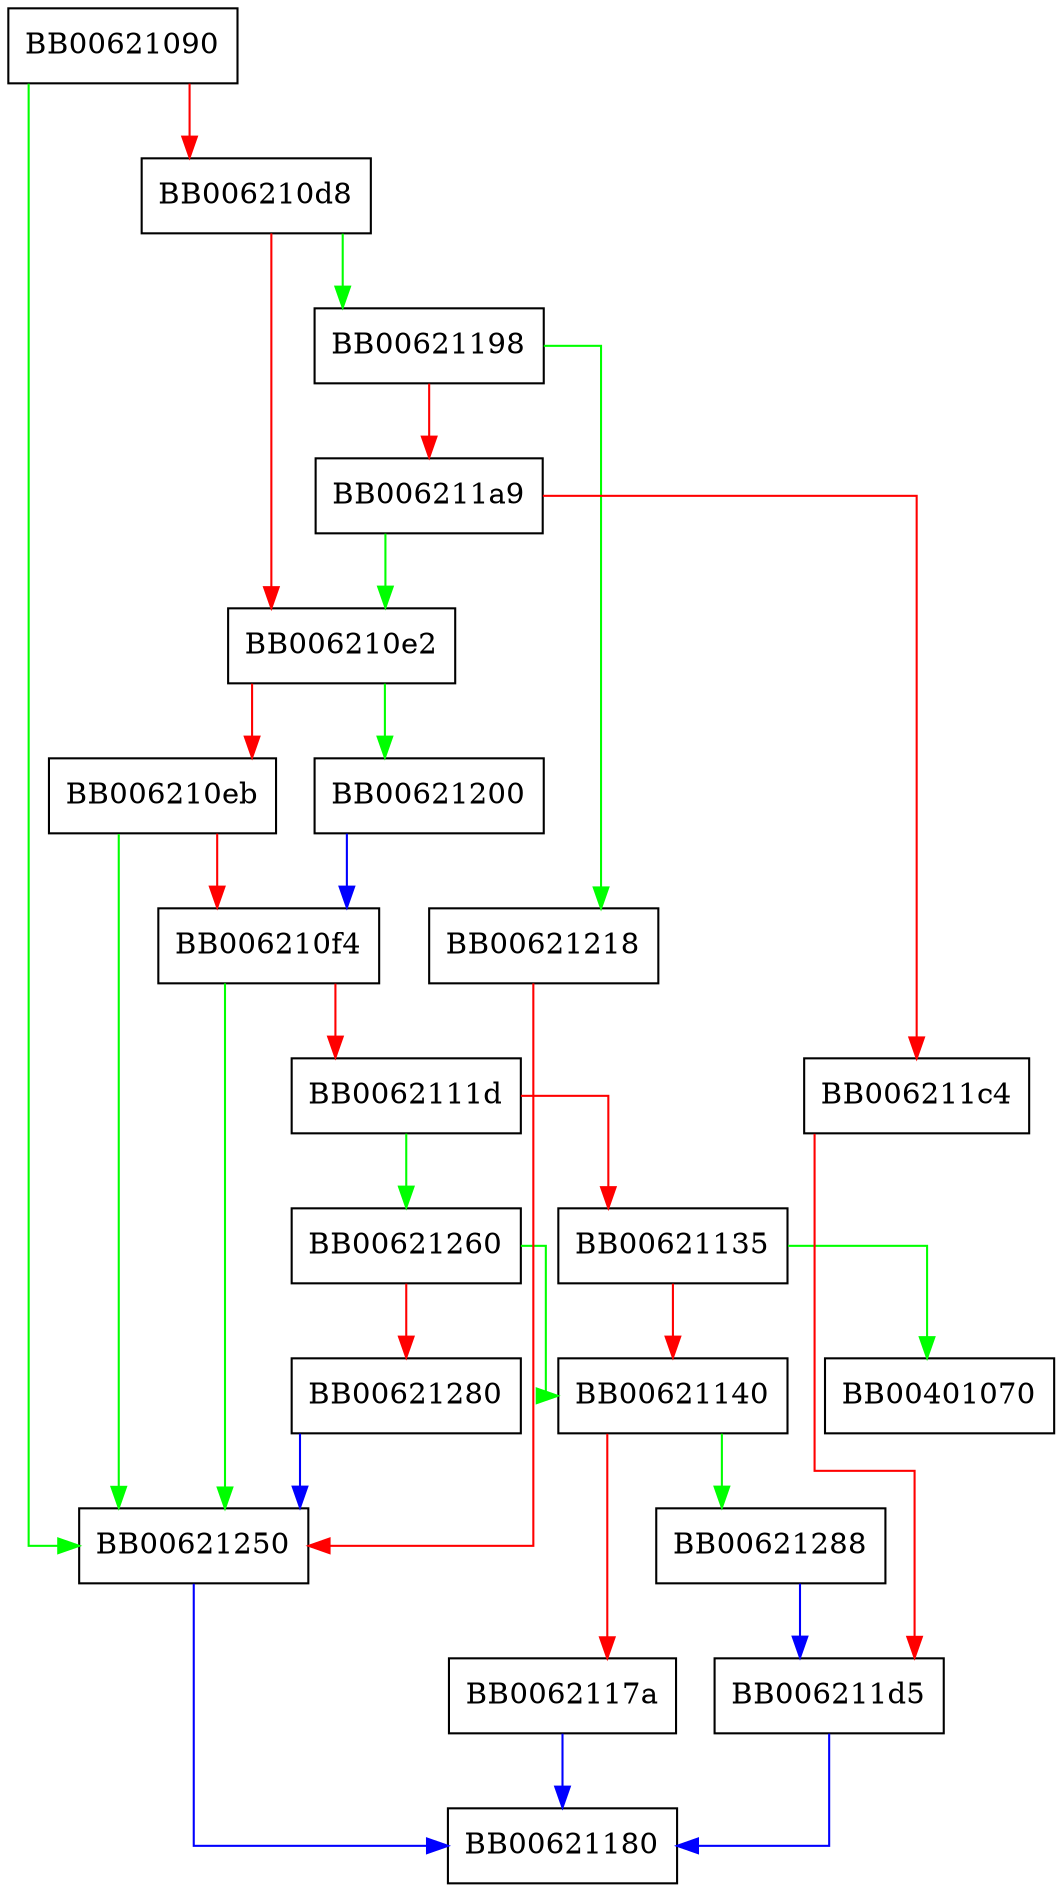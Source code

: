 digraph PKCS12_setup_mac {
  node [shape="box"];
  graph [splines=ortho];
  BB00621090 -> BB00621250 [color="green"];
  BB00621090 -> BB006210d8 [color="red"];
  BB006210d8 -> BB00621198 [color="green"];
  BB006210d8 -> BB006210e2 [color="red"];
  BB006210e2 -> BB00621200 [color="green"];
  BB006210e2 -> BB006210eb [color="red"];
  BB006210eb -> BB00621250 [color="green"];
  BB006210eb -> BB006210f4 [color="red"];
  BB006210f4 -> BB00621250 [color="green"];
  BB006210f4 -> BB0062111d [color="red"];
  BB0062111d -> BB00621260 [color="green"];
  BB0062111d -> BB00621135 [color="red"];
  BB00621135 -> BB00401070 [color="green"];
  BB00621135 -> BB00621140 [color="red"];
  BB00621140 -> BB00621288 [color="green"];
  BB00621140 -> BB0062117a [color="red"];
  BB0062117a -> BB00621180 [color="blue"];
  BB00621198 -> BB00621218 [color="green"];
  BB00621198 -> BB006211a9 [color="red"];
  BB006211a9 -> BB006210e2 [color="green"];
  BB006211a9 -> BB006211c4 [color="red"];
  BB006211c4 -> BB006211d5 [color="red"];
  BB006211d5 -> BB00621180 [color="blue"];
  BB00621200 -> BB006210f4 [color="blue"];
  BB00621218 -> BB00621250 [color="red"];
  BB00621250 -> BB00621180 [color="blue"];
  BB00621260 -> BB00621140 [color="green"];
  BB00621260 -> BB00621280 [color="red"];
  BB00621280 -> BB00621250 [color="blue"];
  BB00621288 -> BB006211d5 [color="blue"];
}